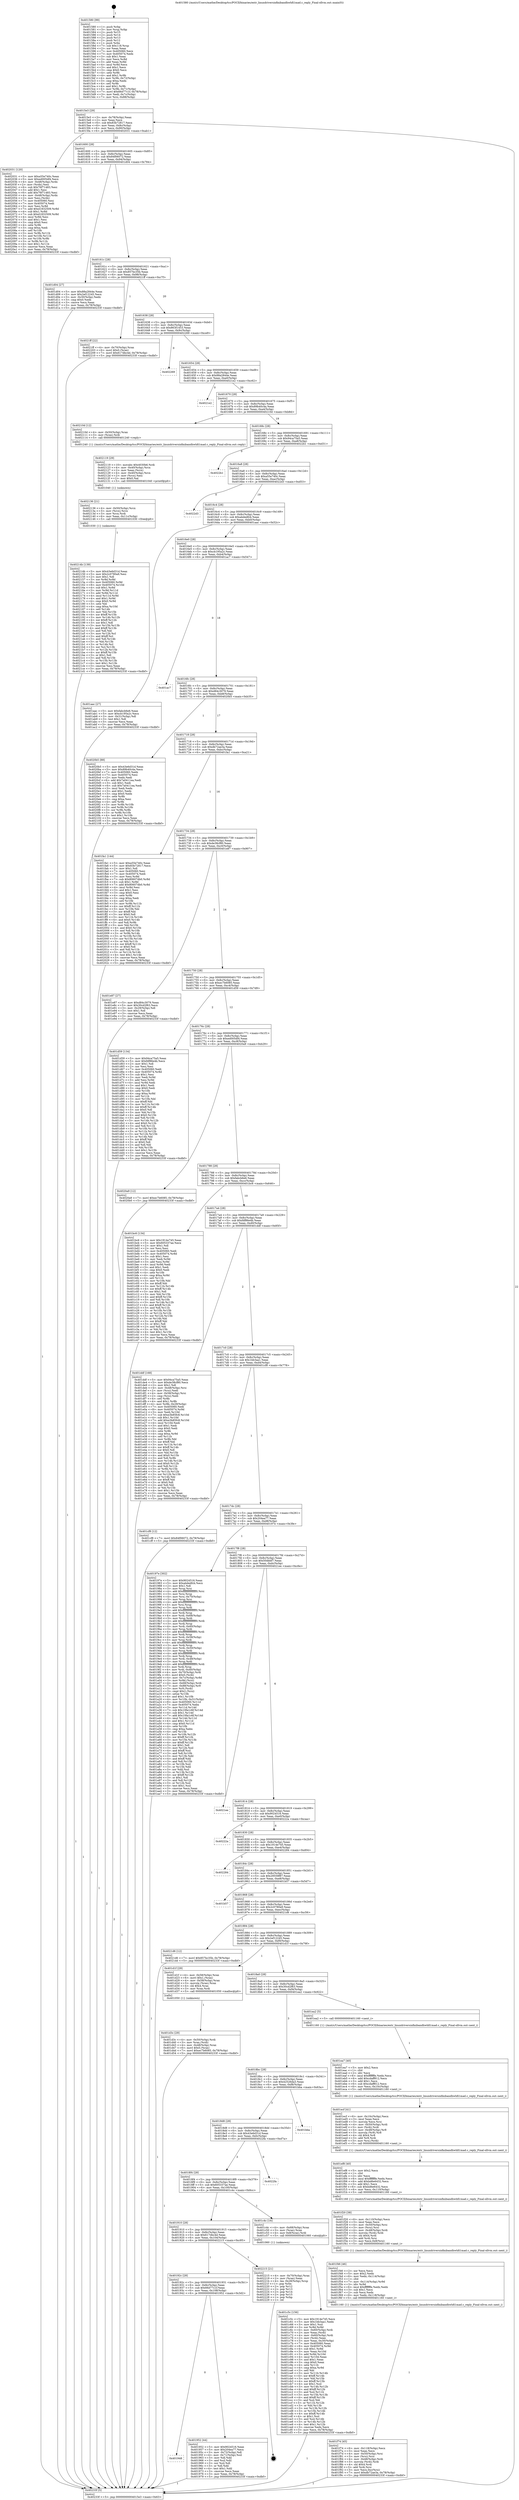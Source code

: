 digraph "0x401580" {
  label = "0x401580 (/mnt/c/Users/mathe/Desktop/tcc/POCII/binaries/extr_linuxdriversinfinibandhwhfi1mad.c_reply_Final-ollvm.out::main(0))"
  labelloc = "t"
  node[shape=record]

  Entry [label="",width=0.3,height=0.3,shape=circle,fillcolor=black,style=filled]
  "0x4015e3" [label="{
     0x4015e3 [29]\l
     | [instrs]\l
     &nbsp;&nbsp;0x4015e3 \<+3\>: mov -0x78(%rbp),%eax\l
     &nbsp;&nbsp;0x4015e6 \<+2\>: mov %eax,%ecx\l
     &nbsp;&nbsp;0x4015e8 \<+6\>: sub $0x83b72817,%ecx\l
     &nbsp;&nbsp;0x4015ee \<+6\>: mov %eax,-0x8c(%rbp)\l
     &nbsp;&nbsp;0x4015f4 \<+6\>: mov %ecx,-0x90(%rbp)\l
     &nbsp;&nbsp;0x4015fa \<+6\>: je 0000000000402031 \<main+0xab1\>\l
  }"]
  "0x402031" [label="{
     0x402031 [120]\l
     | [instrs]\l
     &nbsp;&nbsp;0x402031 \<+5\>: mov $0xa55e740c,%eax\l
     &nbsp;&nbsp;0x402036 \<+5\>: mov $0xed005df4,%ecx\l
     &nbsp;&nbsp;0x40203b \<+4\>: mov -0x48(%rbp),%rdx\l
     &nbsp;&nbsp;0x40203f \<+2\>: mov (%rdx),%esi\l
     &nbsp;&nbsp;0x402041 \<+6\>: sub $0x76f71483,%esi\l
     &nbsp;&nbsp;0x402047 \<+3\>: add $0x1,%esi\l
     &nbsp;&nbsp;0x40204a \<+6\>: add $0x76f71483,%esi\l
     &nbsp;&nbsp;0x402050 \<+4\>: mov -0x48(%rbp),%rdx\l
     &nbsp;&nbsp;0x402054 \<+2\>: mov %esi,(%rdx)\l
     &nbsp;&nbsp;0x402056 \<+7\>: mov 0x405060,%esi\l
     &nbsp;&nbsp;0x40205d \<+7\>: mov 0x405074,%edi\l
     &nbsp;&nbsp;0x402064 \<+3\>: mov %esi,%r8d\l
     &nbsp;&nbsp;0x402067 \<+7\>: add $0xd1832509,%r8d\l
     &nbsp;&nbsp;0x40206e \<+4\>: sub $0x1,%r8d\l
     &nbsp;&nbsp;0x402072 \<+7\>: sub $0xd1832509,%r8d\l
     &nbsp;&nbsp;0x402079 \<+4\>: imul %r8d,%esi\l
     &nbsp;&nbsp;0x40207d \<+3\>: and $0x1,%esi\l
     &nbsp;&nbsp;0x402080 \<+3\>: cmp $0x0,%esi\l
     &nbsp;&nbsp;0x402083 \<+4\>: sete %r9b\l
     &nbsp;&nbsp;0x402087 \<+3\>: cmp $0xa,%edi\l
     &nbsp;&nbsp;0x40208a \<+4\>: setl %r10b\l
     &nbsp;&nbsp;0x40208e \<+3\>: mov %r9b,%r11b\l
     &nbsp;&nbsp;0x402091 \<+3\>: and %r10b,%r11b\l
     &nbsp;&nbsp;0x402094 \<+3\>: xor %r10b,%r9b\l
     &nbsp;&nbsp;0x402097 \<+3\>: or %r9b,%r11b\l
     &nbsp;&nbsp;0x40209a \<+4\>: test $0x1,%r11b\l
     &nbsp;&nbsp;0x40209e \<+3\>: cmovne %ecx,%eax\l
     &nbsp;&nbsp;0x4020a1 \<+3\>: mov %eax,-0x78(%rbp)\l
     &nbsp;&nbsp;0x4020a4 \<+5\>: jmp 000000000040233f \<main+0xdbf\>\l
  }"]
  "0x401600" [label="{
     0x401600 [28]\l
     | [instrs]\l
     &nbsp;&nbsp;0x401600 \<+5\>: jmp 0000000000401605 \<main+0x85\>\l
     &nbsp;&nbsp;0x401605 \<+6\>: mov -0x8c(%rbp),%eax\l
     &nbsp;&nbsp;0x40160b \<+5\>: sub $0x84f06072,%eax\l
     &nbsp;&nbsp;0x401610 \<+6\>: mov %eax,-0x94(%rbp)\l
     &nbsp;&nbsp;0x401616 \<+6\>: je 0000000000401d04 \<main+0x784\>\l
  }"]
  Exit [label="",width=0.3,height=0.3,shape=circle,fillcolor=black,style=filled,peripheries=2]
  "0x401d04" [label="{
     0x401d04 [27]\l
     | [instrs]\l
     &nbsp;&nbsp;0x401d04 \<+5\>: mov $0x88a2844e,%eax\l
     &nbsp;&nbsp;0x401d09 \<+5\>: mov $0x2ef12245,%ecx\l
     &nbsp;&nbsp;0x401d0e \<+3\>: mov -0x30(%rbp),%edx\l
     &nbsp;&nbsp;0x401d11 \<+3\>: cmp $0x0,%edx\l
     &nbsp;&nbsp;0x401d14 \<+3\>: cmove %ecx,%eax\l
     &nbsp;&nbsp;0x401d17 \<+3\>: mov %eax,-0x78(%rbp)\l
     &nbsp;&nbsp;0x401d1a \<+5\>: jmp 000000000040233f \<main+0xdbf\>\l
  }"]
  "0x40161c" [label="{
     0x40161c [28]\l
     | [instrs]\l
     &nbsp;&nbsp;0x40161c \<+5\>: jmp 0000000000401621 \<main+0xa1\>\l
     &nbsp;&nbsp;0x401621 \<+6\>: mov -0x8c(%rbp),%eax\l
     &nbsp;&nbsp;0x401627 \<+5\>: sub $0x857bc35b,%eax\l
     &nbsp;&nbsp;0x40162c \<+6\>: mov %eax,-0x98(%rbp)\l
     &nbsp;&nbsp;0x401632 \<+6\>: je 00000000004021ff \<main+0xc7f\>\l
  }"]
  "0x40214b" [label="{
     0x40214b [139]\l
     | [instrs]\l
     &nbsp;&nbsp;0x40214b \<+5\>: mov $0x43e6d31d,%eax\l
     &nbsp;&nbsp;0x402150 \<+5\>: mov $0x2c0780a9,%esi\l
     &nbsp;&nbsp;0x402155 \<+2\>: mov $0x1,%dl\l
     &nbsp;&nbsp;0x402157 \<+3\>: xor %r8d,%r8d\l
     &nbsp;&nbsp;0x40215a \<+8\>: mov 0x405060,%r9d\l
     &nbsp;&nbsp;0x402162 \<+8\>: mov 0x405074,%r10d\l
     &nbsp;&nbsp;0x40216a \<+4\>: sub $0x1,%r8d\l
     &nbsp;&nbsp;0x40216e \<+3\>: mov %r9d,%r11d\l
     &nbsp;&nbsp;0x402171 \<+3\>: add %r8d,%r11d\l
     &nbsp;&nbsp;0x402174 \<+4\>: imul %r11d,%r9d\l
     &nbsp;&nbsp;0x402178 \<+4\>: and $0x1,%r9d\l
     &nbsp;&nbsp;0x40217c \<+4\>: cmp $0x0,%r9d\l
     &nbsp;&nbsp;0x402180 \<+3\>: sete %bl\l
     &nbsp;&nbsp;0x402183 \<+4\>: cmp $0xa,%r10d\l
     &nbsp;&nbsp;0x402187 \<+4\>: setl %r14b\l
     &nbsp;&nbsp;0x40218b \<+3\>: mov %bl,%r15b\l
     &nbsp;&nbsp;0x40218e \<+4\>: xor $0xff,%r15b\l
     &nbsp;&nbsp;0x402192 \<+3\>: mov %r14b,%r12b\l
     &nbsp;&nbsp;0x402195 \<+4\>: xor $0xff,%r12b\l
     &nbsp;&nbsp;0x402199 \<+3\>: xor $0x1,%dl\l
     &nbsp;&nbsp;0x40219c \<+3\>: mov %r15b,%r13b\l
     &nbsp;&nbsp;0x40219f \<+4\>: and $0xff,%r13b\l
     &nbsp;&nbsp;0x4021a3 \<+2\>: and %dl,%bl\l
     &nbsp;&nbsp;0x4021a5 \<+3\>: mov %r12b,%cl\l
     &nbsp;&nbsp;0x4021a8 \<+3\>: and $0xff,%cl\l
     &nbsp;&nbsp;0x4021ab \<+3\>: and %dl,%r14b\l
     &nbsp;&nbsp;0x4021ae \<+3\>: or %bl,%r13b\l
     &nbsp;&nbsp;0x4021b1 \<+3\>: or %r14b,%cl\l
     &nbsp;&nbsp;0x4021b4 \<+3\>: xor %cl,%r13b\l
     &nbsp;&nbsp;0x4021b7 \<+3\>: or %r12b,%r15b\l
     &nbsp;&nbsp;0x4021ba \<+4\>: xor $0xff,%r15b\l
     &nbsp;&nbsp;0x4021be \<+3\>: or $0x1,%dl\l
     &nbsp;&nbsp;0x4021c1 \<+3\>: and %dl,%r15b\l
     &nbsp;&nbsp;0x4021c4 \<+3\>: or %r15b,%r13b\l
     &nbsp;&nbsp;0x4021c7 \<+4\>: test $0x1,%r13b\l
     &nbsp;&nbsp;0x4021cb \<+3\>: cmovne %esi,%eax\l
     &nbsp;&nbsp;0x4021ce \<+3\>: mov %eax,-0x78(%rbp)\l
     &nbsp;&nbsp;0x4021d1 \<+5\>: jmp 000000000040233f \<main+0xdbf\>\l
  }"]
  "0x4021ff" [label="{
     0x4021ff [22]\l
     | [instrs]\l
     &nbsp;&nbsp;0x4021ff \<+4\>: mov -0x70(%rbp),%rax\l
     &nbsp;&nbsp;0x402203 \<+6\>: movl $0x0,(%rax)\l
     &nbsp;&nbsp;0x402209 \<+7\>: movl $0x617dbc4d,-0x78(%rbp)\l
     &nbsp;&nbsp;0x402210 \<+5\>: jmp 000000000040233f \<main+0xdbf\>\l
  }"]
  "0x401638" [label="{
     0x401638 [28]\l
     | [instrs]\l
     &nbsp;&nbsp;0x401638 \<+5\>: jmp 000000000040163d \<main+0xbd\>\l
     &nbsp;&nbsp;0x40163d \<+6\>: mov -0x8c(%rbp),%eax\l
     &nbsp;&nbsp;0x401643 \<+5\>: sub $0x863f1453,%eax\l
     &nbsp;&nbsp;0x401648 \<+6\>: mov %eax,-0x9c(%rbp)\l
     &nbsp;&nbsp;0x40164e \<+6\>: je 0000000000402269 \<main+0xce9\>\l
  }"]
  "0x402136" [label="{
     0x402136 [21]\l
     | [instrs]\l
     &nbsp;&nbsp;0x402136 \<+4\>: mov -0x50(%rbp),%rcx\l
     &nbsp;&nbsp;0x40213a \<+3\>: mov (%rcx),%rcx\l
     &nbsp;&nbsp;0x40213d \<+3\>: mov %rcx,%rdi\l
     &nbsp;&nbsp;0x402140 \<+6\>: mov %eax,-0x11c(%rbp)\l
     &nbsp;&nbsp;0x402146 \<+5\>: call 0000000000401030 \<free@plt\>\l
     | [calls]\l
     &nbsp;&nbsp;0x401030 \{1\} (unknown)\l
  }"]
  "0x402269" [label="{
     0x402269\l
  }", style=dashed]
  "0x401654" [label="{
     0x401654 [28]\l
     | [instrs]\l
     &nbsp;&nbsp;0x401654 \<+5\>: jmp 0000000000401659 \<main+0xd9\>\l
     &nbsp;&nbsp;0x401659 \<+6\>: mov -0x8c(%rbp),%eax\l
     &nbsp;&nbsp;0x40165f \<+5\>: sub $0x88a2844e,%eax\l
     &nbsp;&nbsp;0x401664 \<+6\>: mov %eax,-0xa0(%rbp)\l
     &nbsp;&nbsp;0x40166a \<+6\>: je 00000000004021e2 \<main+0xc62\>\l
  }"]
  "0x402119" [label="{
     0x402119 [29]\l
     | [instrs]\l
     &nbsp;&nbsp;0x402119 \<+10\>: movabs $0x4030b6,%rdi\l
     &nbsp;&nbsp;0x402123 \<+4\>: mov -0x40(%rbp),%rcx\l
     &nbsp;&nbsp;0x402127 \<+2\>: mov %eax,(%rcx)\l
     &nbsp;&nbsp;0x402129 \<+4\>: mov -0x40(%rbp),%rcx\l
     &nbsp;&nbsp;0x40212d \<+2\>: mov (%rcx),%esi\l
     &nbsp;&nbsp;0x40212f \<+2\>: mov $0x0,%al\l
     &nbsp;&nbsp;0x402131 \<+5\>: call 0000000000401040 \<printf@plt\>\l
     | [calls]\l
     &nbsp;&nbsp;0x401040 \{1\} (unknown)\l
  }"]
  "0x4021e2" [label="{
     0x4021e2\l
  }", style=dashed]
  "0x401670" [label="{
     0x401670 [28]\l
     | [instrs]\l
     &nbsp;&nbsp;0x401670 \<+5\>: jmp 0000000000401675 \<main+0xf5\>\l
     &nbsp;&nbsp;0x401675 \<+6\>: mov -0x8c(%rbp),%eax\l
     &nbsp;&nbsp;0x40167b \<+5\>: sub $0x89b40c4a,%eax\l
     &nbsp;&nbsp;0x401680 \<+6\>: mov %eax,-0xa4(%rbp)\l
     &nbsp;&nbsp;0x401686 \<+6\>: je 000000000040210d \<main+0xb8d\>\l
  }"]
  "0x401f74" [label="{
     0x401f74 [45]\l
     | [instrs]\l
     &nbsp;&nbsp;0x401f74 \<+6\>: mov -0x118(%rbp),%ecx\l
     &nbsp;&nbsp;0x401f7a \<+3\>: imul %eax,%ecx\l
     &nbsp;&nbsp;0x401f7d \<+4\>: mov -0x50(%rbp),%rsi\l
     &nbsp;&nbsp;0x401f81 \<+3\>: mov (%rsi),%rsi\l
     &nbsp;&nbsp;0x401f84 \<+4\>: mov -0x48(%rbp),%rdi\l
     &nbsp;&nbsp;0x401f88 \<+3\>: movslq (%rdi),%rdi\l
     &nbsp;&nbsp;0x401f8b \<+4\>: shl $0x4,%rdi\l
     &nbsp;&nbsp;0x401f8f \<+3\>: add %rdi,%rsi\l
     &nbsp;&nbsp;0x401f92 \<+3\>: mov %ecx,0xc(%rsi)\l
     &nbsp;&nbsp;0x401f95 \<+7\>: movl $0xdb72ae3a,-0x78(%rbp)\l
     &nbsp;&nbsp;0x401f9c \<+5\>: jmp 000000000040233f \<main+0xdbf\>\l
  }"]
  "0x40210d" [label="{
     0x40210d [12]\l
     | [instrs]\l
     &nbsp;&nbsp;0x40210d \<+4\>: mov -0x50(%rbp),%rax\l
     &nbsp;&nbsp;0x402111 \<+3\>: mov (%rax),%rdi\l
     &nbsp;&nbsp;0x402114 \<+5\>: call 0000000000401240 \<reply\>\l
     | [calls]\l
     &nbsp;&nbsp;0x401240 \{1\} (/mnt/c/Users/mathe/Desktop/tcc/POCII/binaries/extr_linuxdriversinfinibandhwhfi1mad.c_reply_Final-ollvm.out::reply)\l
  }"]
  "0x40168c" [label="{
     0x40168c [28]\l
     | [instrs]\l
     &nbsp;&nbsp;0x40168c \<+5\>: jmp 0000000000401691 \<main+0x111\>\l
     &nbsp;&nbsp;0x401691 \<+6\>: mov -0x8c(%rbp),%eax\l
     &nbsp;&nbsp;0x401697 \<+5\>: sub $0x94ca75a5,%eax\l
     &nbsp;&nbsp;0x40169c \<+6\>: mov %eax,-0xa8(%rbp)\l
     &nbsp;&nbsp;0x4016a2 \<+6\>: je 00000000004022b1 \<main+0xd31\>\l
  }"]
  "0x401f46" [label="{
     0x401f46 [46]\l
     | [instrs]\l
     &nbsp;&nbsp;0x401f46 \<+2\>: xor %ecx,%ecx\l
     &nbsp;&nbsp;0x401f48 \<+5\>: mov $0x2,%edx\l
     &nbsp;&nbsp;0x401f4d \<+6\>: mov %edx,-0x114(%rbp)\l
     &nbsp;&nbsp;0x401f53 \<+1\>: cltd\l
     &nbsp;&nbsp;0x401f54 \<+7\>: mov -0x114(%rbp),%r9d\l
     &nbsp;&nbsp;0x401f5b \<+3\>: idiv %r9d\l
     &nbsp;&nbsp;0x401f5e \<+6\>: imul $0xfffffffe,%edx,%edx\l
     &nbsp;&nbsp;0x401f64 \<+3\>: sub $0x1,%ecx\l
     &nbsp;&nbsp;0x401f67 \<+2\>: sub %ecx,%edx\l
     &nbsp;&nbsp;0x401f69 \<+6\>: mov %edx,-0x118(%rbp)\l
     &nbsp;&nbsp;0x401f6f \<+5\>: call 0000000000401160 \<next_i\>\l
     | [calls]\l
     &nbsp;&nbsp;0x401160 \{1\} (/mnt/c/Users/mathe/Desktop/tcc/POCII/binaries/extr_linuxdriversinfinibandhwhfi1mad.c_reply_Final-ollvm.out::next_i)\l
  }"]
  "0x4022b1" [label="{
     0x4022b1\l
  }", style=dashed]
  "0x4016a8" [label="{
     0x4016a8 [28]\l
     | [instrs]\l
     &nbsp;&nbsp;0x4016a8 \<+5\>: jmp 00000000004016ad \<main+0x12d\>\l
     &nbsp;&nbsp;0x4016ad \<+6\>: mov -0x8c(%rbp),%eax\l
     &nbsp;&nbsp;0x4016b3 \<+5\>: sub $0xa55e740c,%eax\l
     &nbsp;&nbsp;0x4016b8 \<+6\>: mov %eax,-0xac(%rbp)\l
     &nbsp;&nbsp;0x4016be \<+6\>: je 00000000004022d3 \<main+0xd53\>\l
  }"]
  "0x401f20" [label="{
     0x401f20 [38]\l
     | [instrs]\l
     &nbsp;&nbsp;0x401f20 \<+6\>: mov -0x110(%rbp),%ecx\l
     &nbsp;&nbsp;0x401f26 \<+3\>: imul %eax,%ecx\l
     &nbsp;&nbsp;0x401f29 \<+4\>: mov -0x50(%rbp),%rsi\l
     &nbsp;&nbsp;0x401f2d \<+3\>: mov (%rsi),%rsi\l
     &nbsp;&nbsp;0x401f30 \<+4\>: mov -0x48(%rbp),%rdi\l
     &nbsp;&nbsp;0x401f34 \<+3\>: movslq (%rdi),%rdi\l
     &nbsp;&nbsp;0x401f37 \<+4\>: shl $0x4,%rdi\l
     &nbsp;&nbsp;0x401f3b \<+3\>: add %rdi,%rsi\l
     &nbsp;&nbsp;0x401f3e \<+3\>: mov %ecx,0x8(%rsi)\l
     &nbsp;&nbsp;0x401f41 \<+5\>: call 0000000000401160 \<next_i\>\l
     | [calls]\l
     &nbsp;&nbsp;0x401160 \{1\} (/mnt/c/Users/mathe/Desktop/tcc/POCII/binaries/extr_linuxdriversinfinibandhwhfi1mad.c_reply_Final-ollvm.out::next_i)\l
  }"]
  "0x4022d3" [label="{
     0x4022d3\l
  }", style=dashed]
  "0x4016c4" [label="{
     0x4016c4 [28]\l
     | [instrs]\l
     &nbsp;&nbsp;0x4016c4 \<+5\>: jmp 00000000004016c9 \<main+0x149\>\l
     &nbsp;&nbsp;0x4016c9 \<+6\>: mov -0x8c(%rbp),%eax\l
     &nbsp;&nbsp;0x4016cf \<+5\>: sub $0xabdedfcb,%eax\l
     &nbsp;&nbsp;0x4016d4 \<+6\>: mov %eax,-0xb0(%rbp)\l
     &nbsp;&nbsp;0x4016da \<+6\>: je 0000000000401aac \<main+0x52c\>\l
  }"]
  "0x401ef8" [label="{
     0x401ef8 [40]\l
     | [instrs]\l
     &nbsp;&nbsp;0x401ef8 \<+5\>: mov $0x2,%ecx\l
     &nbsp;&nbsp;0x401efd \<+1\>: cltd\l
     &nbsp;&nbsp;0x401efe \<+2\>: idiv %ecx\l
     &nbsp;&nbsp;0x401f00 \<+6\>: imul $0xfffffffe,%edx,%ecx\l
     &nbsp;&nbsp;0x401f06 \<+6\>: add $0xbd6e6432,%ecx\l
     &nbsp;&nbsp;0x401f0c \<+3\>: add $0x1,%ecx\l
     &nbsp;&nbsp;0x401f0f \<+6\>: sub $0xbd6e6432,%ecx\l
     &nbsp;&nbsp;0x401f15 \<+6\>: mov %ecx,-0x110(%rbp)\l
     &nbsp;&nbsp;0x401f1b \<+5\>: call 0000000000401160 \<next_i\>\l
     | [calls]\l
     &nbsp;&nbsp;0x401160 \{1\} (/mnt/c/Users/mathe/Desktop/tcc/POCII/binaries/extr_linuxdriversinfinibandhwhfi1mad.c_reply_Final-ollvm.out::next_i)\l
  }"]
  "0x401aac" [label="{
     0x401aac [27]\l
     | [instrs]\l
     &nbsp;&nbsp;0x401aac \<+5\>: mov $0xfabcb6e6,%eax\l
     &nbsp;&nbsp;0x401ab1 \<+5\>: mov $0xcb195a2c,%ecx\l
     &nbsp;&nbsp;0x401ab6 \<+3\>: mov -0x31(%rbp),%dl\l
     &nbsp;&nbsp;0x401ab9 \<+3\>: test $0x1,%dl\l
     &nbsp;&nbsp;0x401abc \<+3\>: cmovne %ecx,%eax\l
     &nbsp;&nbsp;0x401abf \<+3\>: mov %eax,-0x78(%rbp)\l
     &nbsp;&nbsp;0x401ac2 \<+5\>: jmp 000000000040233f \<main+0xdbf\>\l
  }"]
  "0x4016e0" [label="{
     0x4016e0 [28]\l
     | [instrs]\l
     &nbsp;&nbsp;0x4016e0 \<+5\>: jmp 00000000004016e5 \<main+0x165\>\l
     &nbsp;&nbsp;0x4016e5 \<+6\>: mov -0x8c(%rbp),%eax\l
     &nbsp;&nbsp;0x4016eb \<+5\>: sub $0xcb195a2c,%eax\l
     &nbsp;&nbsp;0x4016f0 \<+6\>: mov %eax,-0xb4(%rbp)\l
     &nbsp;&nbsp;0x4016f6 \<+6\>: je 0000000000401ac7 \<main+0x547\>\l
  }"]
  "0x401ecf" [label="{
     0x401ecf [41]\l
     | [instrs]\l
     &nbsp;&nbsp;0x401ecf \<+6\>: mov -0x10c(%rbp),%ecx\l
     &nbsp;&nbsp;0x401ed5 \<+3\>: imul %eax,%ecx\l
     &nbsp;&nbsp;0x401ed8 \<+3\>: movslq %ecx,%rsi\l
     &nbsp;&nbsp;0x401edb \<+4\>: mov -0x50(%rbp),%rdi\l
     &nbsp;&nbsp;0x401edf \<+3\>: mov (%rdi),%rdi\l
     &nbsp;&nbsp;0x401ee2 \<+4\>: mov -0x48(%rbp),%r8\l
     &nbsp;&nbsp;0x401ee6 \<+3\>: movslq (%r8),%r8\l
     &nbsp;&nbsp;0x401ee9 \<+4\>: shl $0x4,%r8\l
     &nbsp;&nbsp;0x401eed \<+3\>: add %r8,%rdi\l
     &nbsp;&nbsp;0x401ef0 \<+3\>: mov %rsi,(%rdi)\l
     &nbsp;&nbsp;0x401ef3 \<+5\>: call 0000000000401160 \<next_i\>\l
     | [calls]\l
     &nbsp;&nbsp;0x401160 \{1\} (/mnt/c/Users/mathe/Desktop/tcc/POCII/binaries/extr_linuxdriversinfinibandhwhfi1mad.c_reply_Final-ollvm.out::next_i)\l
  }"]
  "0x401ac7" [label="{
     0x401ac7\l
  }", style=dashed]
  "0x4016fc" [label="{
     0x4016fc [28]\l
     | [instrs]\l
     &nbsp;&nbsp;0x4016fc \<+5\>: jmp 0000000000401701 \<main+0x181\>\l
     &nbsp;&nbsp;0x401701 \<+6\>: mov -0x8c(%rbp),%eax\l
     &nbsp;&nbsp;0x401707 \<+5\>: sub $0xd84c3079,%eax\l
     &nbsp;&nbsp;0x40170c \<+6\>: mov %eax,-0xb8(%rbp)\l
     &nbsp;&nbsp;0x401712 \<+6\>: je 00000000004020b5 \<main+0xb35\>\l
  }"]
  "0x401ea7" [label="{
     0x401ea7 [40]\l
     | [instrs]\l
     &nbsp;&nbsp;0x401ea7 \<+5\>: mov $0x2,%ecx\l
     &nbsp;&nbsp;0x401eac \<+1\>: cltd\l
     &nbsp;&nbsp;0x401ead \<+2\>: idiv %ecx\l
     &nbsp;&nbsp;0x401eaf \<+6\>: imul $0xfffffffe,%edx,%ecx\l
     &nbsp;&nbsp;0x401eb5 \<+6\>: add $0xcdaff812,%ecx\l
     &nbsp;&nbsp;0x401ebb \<+3\>: add $0x1,%ecx\l
     &nbsp;&nbsp;0x401ebe \<+6\>: sub $0xcdaff812,%ecx\l
     &nbsp;&nbsp;0x401ec4 \<+6\>: mov %ecx,-0x10c(%rbp)\l
     &nbsp;&nbsp;0x401eca \<+5\>: call 0000000000401160 \<next_i\>\l
     | [calls]\l
     &nbsp;&nbsp;0x401160 \{1\} (/mnt/c/Users/mathe/Desktop/tcc/POCII/binaries/extr_linuxdriversinfinibandhwhfi1mad.c_reply_Final-ollvm.out::next_i)\l
  }"]
  "0x4020b5" [label="{
     0x4020b5 [88]\l
     | [instrs]\l
     &nbsp;&nbsp;0x4020b5 \<+5\>: mov $0x43e6d31d,%eax\l
     &nbsp;&nbsp;0x4020ba \<+5\>: mov $0x89b40c4a,%ecx\l
     &nbsp;&nbsp;0x4020bf \<+7\>: mov 0x405060,%edx\l
     &nbsp;&nbsp;0x4020c6 \<+7\>: mov 0x405074,%esi\l
     &nbsp;&nbsp;0x4020cd \<+2\>: mov %edx,%edi\l
     &nbsp;&nbsp;0x4020cf \<+6\>: add $0x7a0411ea,%edi\l
     &nbsp;&nbsp;0x4020d5 \<+3\>: sub $0x1,%edi\l
     &nbsp;&nbsp;0x4020d8 \<+6\>: sub $0x7a0411ea,%edi\l
     &nbsp;&nbsp;0x4020de \<+3\>: imul %edi,%edx\l
     &nbsp;&nbsp;0x4020e1 \<+3\>: and $0x1,%edx\l
     &nbsp;&nbsp;0x4020e4 \<+3\>: cmp $0x0,%edx\l
     &nbsp;&nbsp;0x4020e7 \<+4\>: sete %r8b\l
     &nbsp;&nbsp;0x4020eb \<+3\>: cmp $0xa,%esi\l
     &nbsp;&nbsp;0x4020ee \<+4\>: setl %r9b\l
     &nbsp;&nbsp;0x4020f2 \<+3\>: mov %r8b,%r10b\l
     &nbsp;&nbsp;0x4020f5 \<+3\>: and %r9b,%r10b\l
     &nbsp;&nbsp;0x4020f8 \<+3\>: xor %r9b,%r8b\l
     &nbsp;&nbsp;0x4020fb \<+3\>: or %r8b,%r10b\l
     &nbsp;&nbsp;0x4020fe \<+4\>: test $0x1,%r10b\l
     &nbsp;&nbsp;0x402102 \<+3\>: cmovne %ecx,%eax\l
     &nbsp;&nbsp;0x402105 \<+3\>: mov %eax,-0x78(%rbp)\l
     &nbsp;&nbsp;0x402108 \<+5\>: jmp 000000000040233f \<main+0xdbf\>\l
  }"]
  "0x401718" [label="{
     0x401718 [28]\l
     | [instrs]\l
     &nbsp;&nbsp;0x401718 \<+5\>: jmp 000000000040171d \<main+0x19d\>\l
     &nbsp;&nbsp;0x40171d \<+6\>: mov -0x8c(%rbp),%eax\l
     &nbsp;&nbsp;0x401723 \<+5\>: sub $0xdb72ae3a,%eax\l
     &nbsp;&nbsp;0x401728 \<+6\>: mov %eax,-0xbc(%rbp)\l
     &nbsp;&nbsp;0x40172e \<+6\>: je 0000000000401fa1 \<main+0xa21\>\l
  }"]
  "0x401d3c" [label="{
     0x401d3c [29]\l
     | [instrs]\l
     &nbsp;&nbsp;0x401d3c \<+4\>: mov -0x50(%rbp),%rdi\l
     &nbsp;&nbsp;0x401d40 \<+3\>: mov %rax,(%rdi)\l
     &nbsp;&nbsp;0x401d43 \<+4\>: mov -0x48(%rbp),%rax\l
     &nbsp;&nbsp;0x401d47 \<+6\>: movl $0x0,(%rax)\l
     &nbsp;&nbsp;0x401d4d \<+7\>: movl $0xec7b6085,-0x78(%rbp)\l
     &nbsp;&nbsp;0x401d54 \<+5\>: jmp 000000000040233f \<main+0xdbf\>\l
  }"]
  "0x401fa1" [label="{
     0x401fa1 [144]\l
     | [instrs]\l
     &nbsp;&nbsp;0x401fa1 \<+5\>: mov $0xa55e740c,%eax\l
     &nbsp;&nbsp;0x401fa6 \<+5\>: mov $0x83b72817,%ecx\l
     &nbsp;&nbsp;0x401fab \<+2\>: mov $0x1,%dl\l
     &nbsp;&nbsp;0x401fad \<+7\>: mov 0x405060,%esi\l
     &nbsp;&nbsp;0x401fb4 \<+7\>: mov 0x405074,%edi\l
     &nbsp;&nbsp;0x401fbb \<+3\>: mov %esi,%r8d\l
     &nbsp;&nbsp;0x401fbe \<+7\>: sub $0x80607db0,%r8d\l
     &nbsp;&nbsp;0x401fc5 \<+4\>: sub $0x1,%r8d\l
     &nbsp;&nbsp;0x401fc9 \<+7\>: add $0x80607db0,%r8d\l
     &nbsp;&nbsp;0x401fd0 \<+4\>: imul %r8d,%esi\l
     &nbsp;&nbsp;0x401fd4 \<+3\>: and $0x1,%esi\l
     &nbsp;&nbsp;0x401fd7 \<+3\>: cmp $0x0,%esi\l
     &nbsp;&nbsp;0x401fda \<+4\>: sete %r9b\l
     &nbsp;&nbsp;0x401fde \<+3\>: cmp $0xa,%edi\l
     &nbsp;&nbsp;0x401fe1 \<+4\>: setl %r10b\l
     &nbsp;&nbsp;0x401fe5 \<+3\>: mov %r9b,%r11b\l
     &nbsp;&nbsp;0x401fe8 \<+4\>: xor $0xff,%r11b\l
     &nbsp;&nbsp;0x401fec \<+3\>: mov %r10b,%bl\l
     &nbsp;&nbsp;0x401fef \<+3\>: xor $0xff,%bl\l
     &nbsp;&nbsp;0x401ff2 \<+3\>: xor $0x0,%dl\l
     &nbsp;&nbsp;0x401ff5 \<+3\>: mov %r11b,%r14b\l
     &nbsp;&nbsp;0x401ff8 \<+4\>: and $0x0,%r14b\l
     &nbsp;&nbsp;0x401ffc \<+3\>: and %dl,%r9b\l
     &nbsp;&nbsp;0x401fff \<+3\>: mov %bl,%r15b\l
     &nbsp;&nbsp;0x402002 \<+4\>: and $0x0,%r15b\l
     &nbsp;&nbsp;0x402006 \<+3\>: and %dl,%r10b\l
     &nbsp;&nbsp;0x402009 \<+3\>: or %r9b,%r14b\l
     &nbsp;&nbsp;0x40200c \<+3\>: or %r10b,%r15b\l
     &nbsp;&nbsp;0x40200f \<+3\>: xor %r15b,%r14b\l
     &nbsp;&nbsp;0x402012 \<+3\>: or %bl,%r11b\l
     &nbsp;&nbsp;0x402015 \<+4\>: xor $0xff,%r11b\l
     &nbsp;&nbsp;0x402019 \<+3\>: or $0x0,%dl\l
     &nbsp;&nbsp;0x40201c \<+3\>: and %dl,%r11b\l
     &nbsp;&nbsp;0x40201f \<+3\>: or %r11b,%r14b\l
     &nbsp;&nbsp;0x402022 \<+4\>: test $0x1,%r14b\l
     &nbsp;&nbsp;0x402026 \<+3\>: cmovne %ecx,%eax\l
     &nbsp;&nbsp;0x402029 \<+3\>: mov %eax,-0x78(%rbp)\l
     &nbsp;&nbsp;0x40202c \<+5\>: jmp 000000000040233f \<main+0xdbf\>\l
  }"]
  "0x401734" [label="{
     0x401734 [28]\l
     | [instrs]\l
     &nbsp;&nbsp;0x401734 \<+5\>: jmp 0000000000401739 \<main+0x1b9\>\l
     &nbsp;&nbsp;0x401739 \<+6\>: mov -0x8c(%rbp),%eax\l
     &nbsp;&nbsp;0x40173f \<+5\>: sub $0xde38cf80,%eax\l
     &nbsp;&nbsp;0x401744 \<+6\>: mov %eax,-0xc0(%rbp)\l
     &nbsp;&nbsp;0x40174a \<+6\>: je 0000000000401e87 \<main+0x907\>\l
  }"]
  "0x401c5c" [label="{
     0x401c5c [156]\l
     | [instrs]\l
     &nbsp;&nbsp;0x401c5c \<+5\>: mov $0x1914e745,%ecx\l
     &nbsp;&nbsp;0x401c61 \<+5\>: mov $0x1bb3aa1,%edx\l
     &nbsp;&nbsp;0x401c66 \<+3\>: mov $0x1,%sil\l
     &nbsp;&nbsp;0x401c69 \<+3\>: xor %r8d,%r8d\l
     &nbsp;&nbsp;0x401c6c \<+4\>: mov -0x60(%rbp),%rdi\l
     &nbsp;&nbsp;0x401c70 \<+2\>: mov %eax,(%rdi)\l
     &nbsp;&nbsp;0x401c72 \<+4\>: mov -0x60(%rbp),%rdi\l
     &nbsp;&nbsp;0x401c76 \<+2\>: mov (%rdi),%eax\l
     &nbsp;&nbsp;0x401c78 \<+3\>: mov %eax,-0x30(%rbp)\l
     &nbsp;&nbsp;0x401c7b \<+7\>: mov 0x405060,%eax\l
     &nbsp;&nbsp;0x401c82 \<+8\>: mov 0x405074,%r9d\l
     &nbsp;&nbsp;0x401c8a \<+4\>: sub $0x1,%r8d\l
     &nbsp;&nbsp;0x401c8e \<+3\>: mov %eax,%r10d\l
     &nbsp;&nbsp;0x401c91 \<+3\>: add %r8d,%r10d\l
     &nbsp;&nbsp;0x401c94 \<+4\>: imul %r10d,%eax\l
     &nbsp;&nbsp;0x401c98 \<+3\>: and $0x1,%eax\l
     &nbsp;&nbsp;0x401c9b \<+3\>: cmp $0x0,%eax\l
     &nbsp;&nbsp;0x401c9e \<+4\>: sete %r11b\l
     &nbsp;&nbsp;0x401ca2 \<+4\>: cmp $0xa,%r9d\l
     &nbsp;&nbsp;0x401ca6 \<+3\>: setl %bl\l
     &nbsp;&nbsp;0x401ca9 \<+3\>: mov %r11b,%r14b\l
     &nbsp;&nbsp;0x401cac \<+4\>: xor $0xff,%r14b\l
     &nbsp;&nbsp;0x401cb0 \<+3\>: mov %bl,%r15b\l
     &nbsp;&nbsp;0x401cb3 \<+4\>: xor $0xff,%r15b\l
     &nbsp;&nbsp;0x401cb7 \<+4\>: xor $0x1,%sil\l
     &nbsp;&nbsp;0x401cbb \<+3\>: mov %r14b,%r12b\l
     &nbsp;&nbsp;0x401cbe \<+4\>: and $0xff,%r12b\l
     &nbsp;&nbsp;0x401cc2 \<+3\>: and %sil,%r11b\l
     &nbsp;&nbsp;0x401cc5 \<+3\>: mov %r15b,%r13b\l
     &nbsp;&nbsp;0x401cc8 \<+4\>: and $0xff,%r13b\l
     &nbsp;&nbsp;0x401ccc \<+3\>: and %sil,%bl\l
     &nbsp;&nbsp;0x401ccf \<+3\>: or %r11b,%r12b\l
     &nbsp;&nbsp;0x401cd2 \<+3\>: or %bl,%r13b\l
     &nbsp;&nbsp;0x401cd5 \<+3\>: xor %r13b,%r12b\l
     &nbsp;&nbsp;0x401cd8 \<+3\>: or %r15b,%r14b\l
     &nbsp;&nbsp;0x401cdb \<+4\>: xor $0xff,%r14b\l
     &nbsp;&nbsp;0x401cdf \<+4\>: or $0x1,%sil\l
     &nbsp;&nbsp;0x401ce3 \<+3\>: and %sil,%r14b\l
     &nbsp;&nbsp;0x401ce6 \<+3\>: or %r14b,%r12b\l
     &nbsp;&nbsp;0x401ce9 \<+4\>: test $0x1,%r12b\l
     &nbsp;&nbsp;0x401ced \<+3\>: cmovne %edx,%ecx\l
     &nbsp;&nbsp;0x401cf0 \<+3\>: mov %ecx,-0x78(%rbp)\l
     &nbsp;&nbsp;0x401cf3 \<+5\>: jmp 000000000040233f \<main+0xdbf\>\l
  }"]
  "0x401e87" [label="{
     0x401e87 [27]\l
     | [instrs]\l
     &nbsp;&nbsp;0x401e87 \<+5\>: mov $0xd84c3079,%eax\l
     &nbsp;&nbsp;0x401e8c \<+5\>: mov $0x30cd2f63,%ecx\l
     &nbsp;&nbsp;0x401e91 \<+3\>: mov -0x29(%rbp),%dl\l
     &nbsp;&nbsp;0x401e94 \<+3\>: test $0x1,%dl\l
     &nbsp;&nbsp;0x401e97 \<+3\>: cmovne %ecx,%eax\l
     &nbsp;&nbsp;0x401e9a \<+3\>: mov %eax,-0x78(%rbp)\l
     &nbsp;&nbsp;0x401e9d \<+5\>: jmp 000000000040233f \<main+0xdbf\>\l
  }"]
  "0x401750" [label="{
     0x401750 [28]\l
     | [instrs]\l
     &nbsp;&nbsp;0x401750 \<+5\>: jmp 0000000000401755 \<main+0x1d5\>\l
     &nbsp;&nbsp;0x401755 \<+6\>: mov -0x8c(%rbp),%eax\l
     &nbsp;&nbsp;0x40175b \<+5\>: sub $0xec7b6085,%eax\l
     &nbsp;&nbsp;0x401760 \<+6\>: mov %eax,-0xc4(%rbp)\l
     &nbsp;&nbsp;0x401766 \<+6\>: je 0000000000401d59 \<main+0x7d9\>\l
  }"]
  "0x401580" [label="{
     0x401580 [99]\l
     | [instrs]\l
     &nbsp;&nbsp;0x401580 \<+1\>: push %rbp\l
     &nbsp;&nbsp;0x401581 \<+3\>: mov %rsp,%rbp\l
     &nbsp;&nbsp;0x401584 \<+2\>: push %r15\l
     &nbsp;&nbsp;0x401586 \<+2\>: push %r14\l
     &nbsp;&nbsp;0x401588 \<+2\>: push %r13\l
     &nbsp;&nbsp;0x40158a \<+2\>: push %r12\l
     &nbsp;&nbsp;0x40158c \<+1\>: push %rbx\l
     &nbsp;&nbsp;0x40158d \<+7\>: sub $0x118,%rsp\l
     &nbsp;&nbsp;0x401594 \<+2\>: xor %eax,%eax\l
     &nbsp;&nbsp;0x401596 \<+7\>: mov 0x405060,%ecx\l
     &nbsp;&nbsp;0x40159d \<+7\>: mov 0x405074,%edx\l
     &nbsp;&nbsp;0x4015a4 \<+3\>: sub $0x1,%eax\l
     &nbsp;&nbsp;0x4015a7 \<+3\>: mov %ecx,%r8d\l
     &nbsp;&nbsp;0x4015aa \<+3\>: add %eax,%r8d\l
     &nbsp;&nbsp;0x4015ad \<+4\>: imul %r8d,%ecx\l
     &nbsp;&nbsp;0x4015b1 \<+3\>: and $0x1,%ecx\l
     &nbsp;&nbsp;0x4015b4 \<+3\>: cmp $0x0,%ecx\l
     &nbsp;&nbsp;0x4015b7 \<+4\>: sete %r9b\l
     &nbsp;&nbsp;0x4015bb \<+4\>: and $0x1,%r9b\l
     &nbsp;&nbsp;0x4015bf \<+4\>: mov %r9b,-0x72(%rbp)\l
     &nbsp;&nbsp;0x4015c3 \<+3\>: cmp $0xa,%edx\l
     &nbsp;&nbsp;0x4015c6 \<+4\>: setl %r9b\l
     &nbsp;&nbsp;0x4015ca \<+4\>: and $0x1,%r9b\l
     &nbsp;&nbsp;0x4015ce \<+4\>: mov %r9b,-0x71(%rbp)\l
     &nbsp;&nbsp;0x4015d2 \<+7\>: movl $0x66d77c1f,-0x78(%rbp)\l
     &nbsp;&nbsp;0x4015d9 \<+3\>: mov %edi,-0x7c(%rbp)\l
     &nbsp;&nbsp;0x4015dc \<+7\>: mov %rsi,-0x88(%rbp)\l
  }"]
  "0x401d59" [label="{
     0x401d59 [134]\l
     | [instrs]\l
     &nbsp;&nbsp;0x401d59 \<+5\>: mov $0x94ca75a5,%eax\l
     &nbsp;&nbsp;0x401d5e \<+5\>: mov $0xfdf86e4b,%ecx\l
     &nbsp;&nbsp;0x401d63 \<+2\>: mov $0x1,%dl\l
     &nbsp;&nbsp;0x401d65 \<+2\>: xor %esi,%esi\l
     &nbsp;&nbsp;0x401d67 \<+7\>: mov 0x405060,%edi\l
     &nbsp;&nbsp;0x401d6e \<+8\>: mov 0x405074,%r8d\l
     &nbsp;&nbsp;0x401d76 \<+3\>: sub $0x1,%esi\l
     &nbsp;&nbsp;0x401d79 \<+3\>: mov %edi,%r9d\l
     &nbsp;&nbsp;0x401d7c \<+3\>: add %esi,%r9d\l
     &nbsp;&nbsp;0x401d7f \<+4\>: imul %r9d,%edi\l
     &nbsp;&nbsp;0x401d83 \<+3\>: and $0x1,%edi\l
     &nbsp;&nbsp;0x401d86 \<+3\>: cmp $0x0,%edi\l
     &nbsp;&nbsp;0x401d89 \<+4\>: sete %r10b\l
     &nbsp;&nbsp;0x401d8d \<+4\>: cmp $0xa,%r8d\l
     &nbsp;&nbsp;0x401d91 \<+4\>: setl %r11b\l
     &nbsp;&nbsp;0x401d95 \<+3\>: mov %r10b,%bl\l
     &nbsp;&nbsp;0x401d98 \<+3\>: xor $0xff,%bl\l
     &nbsp;&nbsp;0x401d9b \<+3\>: mov %r11b,%r14b\l
     &nbsp;&nbsp;0x401d9e \<+4\>: xor $0xff,%r14b\l
     &nbsp;&nbsp;0x401da2 \<+3\>: xor $0x0,%dl\l
     &nbsp;&nbsp;0x401da5 \<+3\>: mov %bl,%r15b\l
     &nbsp;&nbsp;0x401da8 \<+4\>: and $0x0,%r15b\l
     &nbsp;&nbsp;0x401dac \<+3\>: and %dl,%r10b\l
     &nbsp;&nbsp;0x401daf \<+3\>: mov %r14b,%r12b\l
     &nbsp;&nbsp;0x401db2 \<+4\>: and $0x0,%r12b\l
     &nbsp;&nbsp;0x401db6 \<+3\>: and %dl,%r11b\l
     &nbsp;&nbsp;0x401db9 \<+3\>: or %r10b,%r15b\l
     &nbsp;&nbsp;0x401dbc \<+3\>: or %r11b,%r12b\l
     &nbsp;&nbsp;0x401dbf \<+3\>: xor %r12b,%r15b\l
     &nbsp;&nbsp;0x401dc2 \<+3\>: or %r14b,%bl\l
     &nbsp;&nbsp;0x401dc5 \<+3\>: xor $0xff,%bl\l
     &nbsp;&nbsp;0x401dc8 \<+3\>: or $0x0,%dl\l
     &nbsp;&nbsp;0x401dcb \<+2\>: and %dl,%bl\l
     &nbsp;&nbsp;0x401dcd \<+3\>: or %bl,%r15b\l
     &nbsp;&nbsp;0x401dd0 \<+4\>: test $0x1,%r15b\l
     &nbsp;&nbsp;0x401dd4 \<+3\>: cmovne %ecx,%eax\l
     &nbsp;&nbsp;0x401dd7 \<+3\>: mov %eax,-0x78(%rbp)\l
     &nbsp;&nbsp;0x401dda \<+5\>: jmp 000000000040233f \<main+0xdbf\>\l
  }"]
  "0x40176c" [label="{
     0x40176c [28]\l
     | [instrs]\l
     &nbsp;&nbsp;0x40176c \<+5\>: jmp 0000000000401771 \<main+0x1f1\>\l
     &nbsp;&nbsp;0x401771 \<+6\>: mov -0x8c(%rbp),%eax\l
     &nbsp;&nbsp;0x401777 \<+5\>: sub $0xed005df4,%eax\l
     &nbsp;&nbsp;0x40177c \<+6\>: mov %eax,-0xc8(%rbp)\l
     &nbsp;&nbsp;0x401782 \<+6\>: je 00000000004020a9 \<main+0xb29\>\l
  }"]
  "0x40233f" [label="{
     0x40233f [5]\l
     | [instrs]\l
     &nbsp;&nbsp;0x40233f \<+5\>: jmp 00000000004015e3 \<main+0x63\>\l
  }"]
  "0x4020a9" [label="{
     0x4020a9 [12]\l
     | [instrs]\l
     &nbsp;&nbsp;0x4020a9 \<+7\>: movl $0xec7b6085,-0x78(%rbp)\l
     &nbsp;&nbsp;0x4020b0 \<+5\>: jmp 000000000040233f \<main+0xdbf\>\l
  }"]
  "0x401788" [label="{
     0x401788 [28]\l
     | [instrs]\l
     &nbsp;&nbsp;0x401788 \<+5\>: jmp 000000000040178d \<main+0x20d\>\l
     &nbsp;&nbsp;0x40178d \<+6\>: mov -0x8c(%rbp),%eax\l
     &nbsp;&nbsp;0x401793 \<+5\>: sub $0xfabcb6e6,%eax\l
     &nbsp;&nbsp;0x401798 \<+6\>: mov %eax,-0xcc(%rbp)\l
     &nbsp;&nbsp;0x40179e \<+6\>: je 0000000000401bc6 \<main+0x646\>\l
  }"]
  "0x401948" [label="{
     0x401948\l
  }", style=dashed]
  "0x401bc6" [label="{
     0x401bc6 [134]\l
     | [instrs]\l
     &nbsp;&nbsp;0x401bc6 \<+5\>: mov $0x1914e745,%eax\l
     &nbsp;&nbsp;0x401bcb \<+5\>: mov $0x605337ae,%ecx\l
     &nbsp;&nbsp;0x401bd0 \<+2\>: mov $0x1,%dl\l
     &nbsp;&nbsp;0x401bd2 \<+2\>: xor %esi,%esi\l
     &nbsp;&nbsp;0x401bd4 \<+7\>: mov 0x405060,%edi\l
     &nbsp;&nbsp;0x401bdb \<+8\>: mov 0x405074,%r8d\l
     &nbsp;&nbsp;0x401be3 \<+3\>: sub $0x1,%esi\l
     &nbsp;&nbsp;0x401be6 \<+3\>: mov %edi,%r9d\l
     &nbsp;&nbsp;0x401be9 \<+3\>: add %esi,%r9d\l
     &nbsp;&nbsp;0x401bec \<+4\>: imul %r9d,%edi\l
     &nbsp;&nbsp;0x401bf0 \<+3\>: and $0x1,%edi\l
     &nbsp;&nbsp;0x401bf3 \<+3\>: cmp $0x0,%edi\l
     &nbsp;&nbsp;0x401bf6 \<+4\>: sete %r10b\l
     &nbsp;&nbsp;0x401bfa \<+4\>: cmp $0xa,%r8d\l
     &nbsp;&nbsp;0x401bfe \<+4\>: setl %r11b\l
     &nbsp;&nbsp;0x401c02 \<+3\>: mov %r10b,%bl\l
     &nbsp;&nbsp;0x401c05 \<+3\>: xor $0xff,%bl\l
     &nbsp;&nbsp;0x401c08 \<+3\>: mov %r11b,%r14b\l
     &nbsp;&nbsp;0x401c0b \<+4\>: xor $0xff,%r14b\l
     &nbsp;&nbsp;0x401c0f \<+3\>: xor $0x1,%dl\l
     &nbsp;&nbsp;0x401c12 \<+3\>: mov %bl,%r15b\l
     &nbsp;&nbsp;0x401c15 \<+4\>: and $0xff,%r15b\l
     &nbsp;&nbsp;0x401c19 \<+3\>: and %dl,%r10b\l
     &nbsp;&nbsp;0x401c1c \<+3\>: mov %r14b,%r12b\l
     &nbsp;&nbsp;0x401c1f \<+4\>: and $0xff,%r12b\l
     &nbsp;&nbsp;0x401c23 \<+3\>: and %dl,%r11b\l
     &nbsp;&nbsp;0x401c26 \<+3\>: or %r10b,%r15b\l
     &nbsp;&nbsp;0x401c29 \<+3\>: or %r11b,%r12b\l
     &nbsp;&nbsp;0x401c2c \<+3\>: xor %r12b,%r15b\l
     &nbsp;&nbsp;0x401c2f \<+3\>: or %r14b,%bl\l
     &nbsp;&nbsp;0x401c32 \<+3\>: xor $0xff,%bl\l
     &nbsp;&nbsp;0x401c35 \<+3\>: or $0x1,%dl\l
     &nbsp;&nbsp;0x401c38 \<+2\>: and %dl,%bl\l
     &nbsp;&nbsp;0x401c3a \<+3\>: or %bl,%r15b\l
     &nbsp;&nbsp;0x401c3d \<+4\>: test $0x1,%r15b\l
     &nbsp;&nbsp;0x401c41 \<+3\>: cmovne %ecx,%eax\l
     &nbsp;&nbsp;0x401c44 \<+3\>: mov %eax,-0x78(%rbp)\l
     &nbsp;&nbsp;0x401c47 \<+5\>: jmp 000000000040233f \<main+0xdbf\>\l
  }"]
  "0x4017a4" [label="{
     0x4017a4 [28]\l
     | [instrs]\l
     &nbsp;&nbsp;0x4017a4 \<+5\>: jmp 00000000004017a9 \<main+0x229\>\l
     &nbsp;&nbsp;0x4017a9 \<+6\>: mov -0x8c(%rbp),%eax\l
     &nbsp;&nbsp;0x4017af \<+5\>: sub $0xfdf86e4b,%eax\l
     &nbsp;&nbsp;0x4017b4 \<+6\>: mov %eax,-0xd0(%rbp)\l
     &nbsp;&nbsp;0x4017ba \<+6\>: je 0000000000401ddf \<main+0x85f\>\l
  }"]
  "0x401952" [label="{
     0x401952 [44]\l
     | [instrs]\l
     &nbsp;&nbsp;0x401952 \<+5\>: mov $0x9024516,%eax\l
     &nbsp;&nbsp;0x401957 \<+5\>: mov $0x204ea77,%ecx\l
     &nbsp;&nbsp;0x40195c \<+3\>: mov -0x72(%rbp),%dl\l
     &nbsp;&nbsp;0x40195f \<+4\>: mov -0x71(%rbp),%sil\l
     &nbsp;&nbsp;0x401963 \<+3\>: mov %dl,%dil\l
     &nbsp;&nbsp;0x401966 \<+3\>: and %sil,%dil\l
     &nbsp;&nbsp;0x401969 \<+3\>: xor %sil,%dl\l
     &nbsp;&nbsp;0x40196c \<+3\>: or %dl,%dil\l
     &nbsp;&nbsp;0x40196f \<+4\>: test $0x1,%dil\l
     &nbsp;&nbsp;0x401973 \<+3\>: cmovne %ecx,%eax\l
     &nbsp;&nbsp;0x401976 \<+3\>: mov %eax,-0x78(%rbp)\l
     &nbsp;&nbsp;0x401979 \<+5\>: jmp 000000000040233f \<main+0xdbf\>\l
  }"]
  "0x401ddf" [label="{
     0x401ddf [168]\l
     | [instrs]\l
     &nbsp;&nbsp;0x401ddf \<+5\>: mov $0x94ca75a5,%eax\l
     &nbsp;&nbsp;0x401de4 \<+5\>: mov $0xde38cf80,%ecx\l
     &nbsp;&nbsp;0x401de9 \<+2\>: mov $0x1,%dl\l
     &nbsp;&nbsp;0x401deb \<+4\>: mov -0x48(%rbp),%rsi\l
     &nbsp;&nbsp;0x401def \<+2\>: mov (%rsi),%edi\l
     &nbsp;&nbsp;0x401df1 \<+4\>: mov -0x58(%rbp),%rsi\l
     &nbsp;&nbsp;0x401df5 \<+2\>: cmp (%rsi),%edi\l
     &nbsp;&nbsp;0x401df7 \<+4\>: setl %r8b\l
     &nbsp;&nbsp;0x401dfb \<+4\>: and $0x1,%r8b\l
     &nbsp;&nbsp;0x401dff \<+4\>: mov %r8b,-0x29(%rbp)\l
     &nbsp;&nbsp;0x401e03 \<+7\>: mov 0x405060,%edi\l
     &nbsp;&nbsp;0x401e0a \<+8\>: mov 0x405074,%r9d\l
     &nbsp;&nbsp;0x401e12 \<+3\>: mov %edi,%r10d\l
     &nbsp;&nbsp;0x401e15 \<+7\>: sub $0xe3b85fc8,%r10d\l
     &nbsp;&nbsp;0x401e1c \<+4\>: sub $0x1,%r10d\l
     &nbsp;&nbsp;0x401e20 \<+7\>: add $0xe3b85fc8,%r10d\l
     &nbsp;&nbsp;0x401e27 \<+4\>: imul %r10d,%edi\l
     &nbsp;&nbsp;0x401e2b \<+3\>: and $0x1,%edi\l
     &nbsp;&nbsp;0x401e2e \<+3\>: cmp $0x0,%edi\l
     &nbsp;&nbsp;0x401e31 \<+4\>: sete %r8b\l
     &nbsp;&nbsp;0x401e35 \<+4\>: cmp $0xa,%r9d\l
     &nbsp;&nbsp;0x401e39 \<+4\>: setl %r11b\l
     &nbsp;&nbsp;0x401e3d \<+3\>: mov %r8b,%bl\l
     &nbsp;&nbsp;0x401e40 \<+3\>: xor $0xff,%bl\l
     &nbsp;&nbsp;0x401e43 \<+3\>: mov %r11b,%r14b\l
     &nbsp;&nbsp;0x401e46 \<+4\>: xor $0xff,%r14b\l
     &nbsp;&nbsp;0x401e4a \<+3\>: xor $0x0,%dl\l
     &nbsp;&nbsp;0x401e4d \<+3\>: mov %bl,%r15b\l
     &nbsp;&nbsp;0x401e50 \<+4\>: and $0x0,%r15b\l
     &nbsp;&nbsp;0x401e54 \<+3\>: and %dl,%r8b\l
     &nbsp;&nbsp;0x401e57 \<+3\>: mov %r14b,%r12b\l
     &nbsp;&nbsp;0x401e5a \<+4\>: and $0x0,%r12b\l
     &nbsp;&nbsp;0x401e5e \<+3\>: and %dl,%r11b\l
     &nbsp;&nbsp;0x401e61 \<+3\>: or %r8b,%r15b\l
     &nbsp;&nbsp;0x401e64 \<+3\>: or %r11b,%r12b\l
     &nbsp;&nbsp;0x401e67 \<+3\>: xor %r12b,%r15b\l
     &nbsp;&nbsp;0x401e6a \<+3\>: or %r14b,%bl\l
     &nbsp;&nbsp;0x401e6d \<+3\>: xor $0xff,%bl\l
     &nbsp;&nbsp;0x401e70 \<+3\>: or $0x0,%dl\l
     &nbsp;&nbsp;0x401e73 \<+2\>: and %dl,%bl\l
     &nbsp;&nbsp;0x401e75 \<+3\>: or %bl,%r15b\l
     &nbsp;&nbsp;0x401e78 \<+4\>: test $0x1,%r15b\l
     &nbsp;&nbsp;0x401e7c \<+3\>: cmovne %ecx,%eax\l
     &nbsp;&nbsp;0x401e7f \<+3\>: mov %eax,-0x78(%rbp)\l
     &nbsp;&nbsp;0x401e82 \<+5\>: jmp 000000000040233f \<main+0xdbf\>\l
  }"]
  "0x4017c0" [label="{
     0x4017c0 [28]\l
     | [instrs]\l
     &nbsp;&nbsp;0x4017c0 \<+5\>: jmp 00000000004017c5 \<main+0x245\>\l
     &nbsp;&nbsp;0x4017c5 \<+6\>: mov -0x8c(%rbp),%eax\l
     &nbsp;&nbsp;0x4017cb \<+5\>: sub $0x1bb3aa1,%eax\l
     &nbsp;&nbsp;0x4017d0 \<+6\>: mov %eax,-0xd4(%rbp)\l
     &nbsp;&nbsp;0x4017d6 \<+6\>: je 0000000000401cf8 \<main+0x778\>\l
  }"]
  "0x40192c" [label="{
     0x40192c [28]\l
     | [instrs]\l
     &nbsp;&nbsp;0x40192c \<+5\>: jmp 0000000000401931 \<main+0x3b1\>\l
     &nbsp;&nbsp;0x401931 \<+6\>: mov -0x8c(%rbp),%eax\l
     &nbsp;&nbsp;0x401937 \<+5\>: sub $0x66d77c1f,%eax\l
     &nbsp;&nbsp;0x40193c \<+6\>: mov %eax,-0x108(%rbp)\l
     &nbsp;&nbsp;0x401942 \<+6\>: je 0000000000401952 \<main+0x3d2\>\l
  }"]
  "0x401cf8" [label="{
     0x401cf8 [12]\l
     | [instrs]\l
     &nbsp;&nbsp;0x401cf8 \<+7\>: movl $0x84f06072,-0x78(%rbp)\l
     &nbsp;&nbsp;0x401cff \<+5\>: jmp 000000000040233f \<main+0xdbf\>\l
  }"]
  "0x4017dc" [label="{
     0x4017dc [28]\l
     | [instrs]\l
     &nbsp;&nbsp;0x4017dc \<+5\>: jmp 00000000004017e1 \<main+0x261\>\l
     &nbsp;&nbsp;0x4017e1 \<+6\>: mov -0x8c(%rbp),%eax\l
     &nbsp;&nbsp;0x4017e7 \<+5\>: sub $0x204ea77,%eax\l
     &nbsp;&nbsp;0x4017ec \<+6\>: mov %eax,-0xd8(%rbp)\l
     &nbsp;&nbsp;0x4017f2 \<+6\>: je 000000000040197e \<main+0x3fe\>\l
  }"]
  "0x402215" [label="{
     0x402215 [21]\l
     | [instrs]\l
     &nbsp;&nbsp;0x402215 \<+4\>: mov -0x70(%rbp),%rax\l
     &nbsp;&nbsp;0x402219 \<+2\>: mov (%rax),%eax\l
     &nbsp;&nbsp;0x40221b \<+4\>: lea -0x28(%rbp),%rsp\l
     &nbsp;&nbsp;0x40221f \<+1\>: pop %rbx\l
     &nbsp;&nbsp;0x402220 \<+2\>: pop %r12\l
     &nbsp;&nbsp;0x402222 \<+2\>: pop %r13\l
     &nbsp;&nbsp;0x402224 \<+2\>: pop %r14\l
     &nbsp;&nbsp;0x402226 \<+2\>: pop %r15\l
     &nbsp;&nbsp;0x402228 \<+1\>: pop %rbp\l
     &nbsp;&nbsp;0x402229 \<+1\>: ret\l
  }"]
  "0x40197e" [label="{
     0x40197e [302]\l
     | [instrs]\l
     &nbsp;&nbsp;0x40197e \<+5\>: mov $0x9024516,%eax\l
     &nbsp;&nbsp;0x401983 \<+5\>: mov $0xabdedfcb,%ecx\l
     &nbsp;&nbsp;0x401988 \<+2\>: mov $0x1,%dl\l
     &nbsp;&nbsp;0x40198a \<+3\>: mov %rsp,%rsi\l
     &nbsp;&nbsp;0x40198d \<+4\>: add $0xfffffffffffffff0,%rsi\l
     &nbsp;&nbsp;0x401991 \<+3\>: mov %rsi,%rsp\l
     &nbsp;&nbsp;0x401994 \<+4\>: mov %rsi,-0x70(%rbp)\l
     &nbsp;&nbsp;0x401998 \<+3\>: mov %rsp,%rsi\l
     &nbsp;&nbsp;0x40199b \<+4\>: add $0xfffffffffffffff0,%rsi\l
     &nbsp;&nbsp;0x40199f \<+3\>: mov %rsi,%rsp\l
     &nbsp;&nbsp;0x4019a2 \<+3\>: mov %rsp,%rdi\l
     &nbsp;&nbsp;0x4019a5 \<+4\>: add $0xfffffffffffffff0,%rdi\l
     &nbsp;&nbsp;0x4019a9 \<+3\>: mov %rdi,%rsp\l
     &nbsp;&nbsp;0x4019ac \<+4\>: mov %rdi,-0x68(%rbp)\l
     &nbsp;&nbsp;0x4019b0 \<+3\>: mov %rsp,%rdi\l
     &nbsp;&nbsp;0x4019b3 \<+4\>: add $0xfffffffffffffff0,%rdi\l
     &nbsp;&nbsp;0x4019b7 \<+3\>: mov %rdi,%rsp\l
     &nbsp;&nbsp;0x4019ba \<+4\>: mov %rdi,-0x60(%rbp)\l
     &nbsp;&nbsp;0x4019be \<+3\>: mov %rsp,%rdi\l
     &nbsp;&nbsp;0x4019c1 \<+4\>: add $0xfffffffffffffff0,%rdi\l
     &nbsp;&nbsp;0x4019c5 \<+3\>: mov %rdi,%rsp\l
     &nbsp;&nbsp;0x4019c8 \<+4\>: mov %rdi,-0x58(%rbp)\l
     &nbsp;&nbsp;0x4019cc \<+3\>: mov %rsp,%rdi\l
     &nbsp;&nbsp;0x4019cf \<+4\>: add $0xfffffffffffffff0,%rdi\l
     &nbsp;&nbsp;0x4019d3 \<+3\>: mov %rdi,%rsp\l
     &nbsp;&nbsp;0x4019d6 \<+4\>: mov %rdi,-0x50(%rbp)\l
     &nbsp;&nbsp;0x4019da \<+3\>: mov %rsp,%rdi\l
     &nbsp;&nbsp;0x4019dd \<+4\>: add $0xfffffffffffffff0,%rdi\l
     &nbsp;&nbsp;0x4019e1 \<+3\>: mov %rdi,%rsp\l
     &nbsp;&nbsp;0x4019e4 \<+4\>: mov %rdi,-0x48(%rbp)\l
     &nbsp;&nbsp;0x4019e8 \<+3\>: mov %rsp,%rdi\l
     &nbsp;&nbsp;0x4019eb \<+4\>: add $0xfffffffffffffff0,%rdi\l
     &nbsp;&nbsp;0x4019ef \<+3\>: mov %rdi,%rsp\l
     &nbsp;&nbsp;0x4019f2 \<+4\>: mov %rdi,-0x40(%rbp)\l
     &nbsp;&nbsp;0x4019f6 \<+4\>: mov -0x70(%rbp),%rdi\l
     &nbsp;&nbsp;0x4019fa \<+6\>: movl $0x0,(%rdi)\l
     &nbsp;&nbsp;0x401a00 \<+4\>: mov -0x7c(%rbp),%r8d\l
     &nbsp;&nbsp;0x401a04 \<+3\>: mov %r8d,(%rsi)\l
     &nbsp;&nbsp;0x401a07 \<+4\>: mov -0x68(%rbp),%rdi\l
     &nbsp;&nbsp;0x401a0b \<+7\>: mov -0x88(%rbp),%r9\l
     &nbsp;&nbsp;0x401a12 \<+3\>: mov %r9,(%rdi)\l
     &nbsp;&nbsp;0x401a15 \<+3\>: cmpl $0x2,(%rsi)\l
     &nbsp;&nbsp;0x401a18 \<+4\>: setne %r10b\l
     &nbsp;&nbsp;0x401a1c \<+4\>: and $0x1,%r10b\l
     &nbsp;&nbsp;0x401a20 \<+4\>: mov %r10b,-0x31(%rbp)\l
     &nbsp;&nbsp;0x401a24 \<+8\>: mov 0x405060,%r11d\l
     &nbsp;&nbsp;0x401a2c \<+7\>: mov 0x405074,%ebx\l
     &nbsp;&nbsp;0x401a33 \<+3\>: mov %r11d,%r14d\l
     &nbsp;&nbsp;0x401a36 \<+7\>: sub $0x10fa1c6f,%r14d\l
     &nbsp;&nbsp;0x401a3d \<+4\>: sub $0x1,%r14d\l
     &nbsp;&nbsp;0x401a41 \<+7\>: add $0x10fa1c6f,%r14d\l
     &nbsp;&nbsp;0x401a48 \<+4\>: imul %r14d,%r11d\l
     &nbsp;&nbsp;0x401a4c \<+4\>: and $0x1,%r11d\l
     &nbsp;&nbsp;0x401a50 \<+4\>: cmp $0x0,%r11d\l
     &nbsp;&nbsp;0x401a54 \<+4\>: sete %r10b\l
     &nbsp;&nbsp;0x401a58 \<+3\>: cmp $0xa,%ebx\l
     &nbsp;&nbsp;0x401a5b \<+4\>: setl %r15b\l
     &nbsp;&nbsp;0x401a5f \<+3\>: mov %r10b,%r12b\l
     &nbsp;&nbsp;0x401a62 \<+4\>: xor $0xff,%r12b\l
     &nbsp;&nbsp;0x401a66 \<+3\>: mov %r15b,%r13b\l
     &nbsp;&nbsp;0x401a69 \<+4\>: xor $0xff,%r13b\l
     &nbsp;&nbsp;0x401a6d \<+3\>: xor $0x1,%dl\l
     &nbsp;&nbsp;0x401a70 \<+3\>: mov %r12b,%sil\l
     &nbsp;&nbsp;0x401a73 \<+4\>: and $0xff,%sil\l
     &nbsp;&nbsp;0x401a77 \<+3\>: and %dl,%r10b\l
     &nbsp;&nbsp;0x401a7a \<+3\>: mov %r13b,%dil\l
     &nbsp;&nbsp;0x401a7d \<+4\>: and $0xff,%dil\l
     &nbsp;&nbsp;0x401a81 \<+3\>: and %dl,%r15b\l
     &nbsp;&nbsp;0x401a84 \<+3\>: or %r10b,%sil\l
     &nbsp;&nbsp;0x401a87 \<+3\>: or %r15b,%dil\l
     &nbsp;&nbsp;0x401a8a \<+3\>: xor %dil,%sil\l
     &nbsp;&nbsp;0x401a8d \<+3\>: or %r13b,%r12b\l
     &nbsp;&nbsp;0x401a90 \<+4\>: xor $0xff,%r12b\l
     &nbsp;&nbsp;0x401a94 \<+3\>: or $0x1,%dl\l
     &nbsp;&nbsp;0x401a97 \<+3\>: and %dl,%r12b\l
     &nbsp;&nbsp;0x401a9a \<+3\>: or %r12b,%sil\l
     &nbsp;&nbsp;0x401a9d \<+4\>: test $0x1,%sil\l
     &nbsp;&nbsp;0x401aa1 \<+3\>: cmovne %ecx,%eax\l
     &nbsp;&nbsp;0x401aa4 \<+3\>: mov %eax,-0x78(%rbp)\l
     &nbsp;&nbsp;0x401aa7 \<+5\>: jmp 000000000040233f \<main+0xdbf\>\l
  }"]
  "0x4017f8" [label="{
     0x4017f8 [28]\l
     | [instrs]\l
     &nbsp;&nbsp;0x4017f8 \<+5\>: jmp 00000000004017fd \<main+0x27d\>\l
     &nbsp;&nbsp;0x4017fd \<+6\>: mov -0x8c(%rbp),%eax\l
     &nbsp;&nbsp;0x401803 \<+5\>: sub $0x50dbbf7,%eax\l
     &nbsp;&nbsp;0x401808 \<+6\>: mov %eax,-0xdc(%rbp)\l
     &nbsp;&nbsp;0x40180e \<+6\>: je 00000000004021ee \<main+0xc6e\>\l
  }"]
  "0x401910" [label="{
     0x401910 [28]\l
     | [instrs]\l
     &nbsp;&nbsp;0x401910 \<+5\>: jmp 0000000000401915 \<main+0x395\>\l
     &nbsp;&nbsp;0x401915 \<+6\>: mov -0x8c(%rbp),%eax\l
     &nbsp;&nbsp;0x40191b \<+5\>: sub $0x617dbc4d,%eax\l
     &nbsp;&nbsp;0x401920 \<+6\>: mov %eax,-0x104(%rbp)\l
     &nbsp;&nbsp;0x401926 \<+6\>: je 0000000000402215 \<main+0xc95\>\l
  }"]
  "0x4021ee" [label="{
     0x4021ee\l
  }", style=dashed]
  "0x401814" [label="{
     0x401814 [28]\l
     | [instrs]\l
     &nbsp;&nbsp;0x401814 \<+5\>: jmp 0000000000401819 \<main+0x299\>\l
     &nbsp;&nbsp;0x401819 \<+6\>: mov -0x8c(%rbp),%eax\l
     &nbsp;&nbsp;0x40181f \<+5\>: sub $0x9024516,%eax\l
     &nbsp;&nbsp;0x401824 \<+6\>: mov %eax,-0xe0(%rbp)\l
     &nbsp;&nbsp;0x40182a \<+6\>: je 000000000040222a \<main+0xcaa\>\l
  }"]
  "0x401c4c" [label="{
     0x401c4c [16]\l
     | [instrs]\l
     &nbsp;&nbsp;0x401c4c \<+4\>: mov -0x68(%rbp),%rax\l
     &nbsp;&nbsp;0x401c50 \<+3\>: mov (%rax),%rax\l
     &nbsp;&nbsp;0x401c53 \<+4\>: mov 0x8(%rax),%rdi\l
     &nbsp;&nbsp;0x401c57 \<+5\>: call 0000000000401060 \<atoi@plt\>\l
     | [calls]\l
     &nbsp;&nbsp;0x401060 \{1\} (unknown)\l
  }"]
  "0x40222a" [label="{
     0x40222a\l
  }", style=dashed]
  "0x401830" [label="{
     0x401830 [28]\l
     | [instrs]\l
     &nbsp;&nbsp;0x401830 \<+5\>: jmp 0000000000401835 \<main+0x2b5\>\l
     &nbsp;&nbsp;0x401835 \<+6\>: mov -0x8c(%rbp),%eax\l
     &nbsp;&nbsp;0x40183b \<+5\>: sub $0x1914e745,%eax\l
     &nbsp;&nbsp;0x401840 \<+6\>: mov %eax,-0xe4(%rbp)\l
     &nbsp;&nbsp;0x401846 \<+6\>: je 0000000000402284 \<main+0xd04\>\l
  }"]
  "0x4018f4" [label="{
     0x4018f4 [28]\l
     | [instrs]\l
     &nbsp;&nbsp;0x4018f4 \<+5\>: jmp 00000000004018f9 \<main+0x379\>\l
     &nbsp;&nbsp;0x4018f9 \<+6\>: mov -0x8c(%rbp),%eax\l
     &nbsp;&nbsp;0x4018ff \<+5\>: sub $0x605337ae,%eax\l
     &nbsp;&nbsp;0x401904 \<+6\>: mov %eax,-0x100(%rbp)\l
     &nbsp;&nbsp;0x40190a \<+6\>: je 0000000000401c4c \<main+0x6cc\>\l
  }"]
  "0x402284" [label="{
     0x402284\l
  }", style=dashed]
  "0x40184c" [label="{
     0x40184c [28]\l
     | [instrs]\l
     &nbsp;&nbsp;0x40184c \<+5\>: jmp 0000000000401851 \<main+0x2d1\>\l
     &nbsp;&nbsp;0x401851 \<+6\>: mov -0x8c(%rbp),%eax\l
     &nbsp;&nbsp;0x401857 \<+5\>: sub $0x29559f87,%eax\l
     &nbsp;&nbsp;0x40185c \<+6\>: mov %eax,-0xe8(%rbp)\l
     &nbsp;&nbsp;0x401862 \<+6\>: je 0000000000401b57 \<main+0x5d7\>\l
  }"]
  "0x4022fa" [label="{
     0x4022fa\l
  }", style=dashed]
  "0x401b57" [label="{
     0x401b57\l
  }", style=dashed]
  "0x401868" [label="{
     0x401868 [28]\l
     | [instrs]\l
     &nbsp;&nbsp;0x401868 \<+5\>: jmp 000000000040186d \<main+0x2ed\>\l
     &nbsp;&nbsp;0x40186d \<+6\>: mov -0x8c(%rbp),%eax\l
     &nbsp;&nbsp;0x401873 \<+5\>: sub $0x2c0780a9,%eax\l
     &nbsp;&nbsp;0x401878 \<+6\>: mov %eax,-0xec(%rbp)\l
     &nbsp;&nbsp;0x40187e \<+6\>: je 00000000004021d6 \<main+0xc56\>\l
  }"]
  "0x4018d8" [label="{
     0x4018d8 [28]\l
     | [instrs]\l
     &nbsp;&nbsp;0x4018d8 \<+5\>: jmp 00000000004018dd \<main+0x35d\>\l
     &nbsp;&nbsp;0x4018dd \<+6\>: mov -0x8c(%rbp),%eax\l
     &nbsp;&nbsp;0x4018e3 \<+5\>: sub $0x43e6d31d,%eax\l
     &nbsp;&nbsp;0x4018e8 \<+6\>: mov %eax,-0xfc(%rbp)\l
     &nbsp;&nbsp;0x4018ee \<+6\>: je 00000000004022fa \<main+0xd7a\>\l
  }"]
  "0x4021d6" [label="{
     0x4021d6 [12]\l
     | [instrs]\l
     &nbsp;&nbsp;0x4021d6 \<+7\>: movl $0x857bc35b,-0x78(%rbp)\l
     &nbsp;&nbsp;0x4021dd \<+5\>: jmp 000000000040233f \<main+0xdbf\>\l
  }"]
  "0x401884" [label="{
     0x401884 [28]\l
     | [instrs]\l
     &nbsp;&nbsp;0x401884 \<+5\>: jmp 0000000000401889 \<main+0x309\>\l
     &nbsp;&nbsp;0x401889 \<+6\>: mov -0x8c(%rbp),%eax\l
     &nbsp;&nbsp;0x40188f \<+5\>: sub $0x2ef12245,%eax\l
     &nbsp;&nbsp;0x401894 \<+6\>: mov %eax,-0xf0(%rbp)\l
     &nbsp;&nbsp;0x40189a \<+6\>: je 0000000000401d1f \<main+0x79f\>\l
  }"]
  "0x401bba" [label="{
     0x401bba\l
  }", style=dashed]
  "0x401d1f" [label="{
     0x401d1f [29]\l
     | [instrs]\l
     &nbsp;&nbsp;0x401d1f \<+4\>: mov -0x58(%rbp),%rax\l
     &nbsp;&nbsp;0x401d23 \<+6\>: movl $0x1,(%rax)\l
     &nbsp;&nbsp;0x401d29 \<+4\>: mov -0x58(%rbp),%rax\l
     &nbsp;&nbsp;0x401d2d \<+3\>: movslq (%rax),%rax\l
     &nbsp;&nbsp;0x401d30 \<+4\>: shl $0x4,%rax\l
     &nbsp;&nbsp;0x401d34 \<+3\>: mov %rax,%rdi\l
     &nbsp;&nbsp;0x401d37 \<+5\>: call 0000000000401050 \<malloc@plt\>\l
     | [calls]\l
     &nbsp;&nbsp;0x401050 \{1\} (unknown)\l
  }"]
  "0x4018a0" [label="{
     0x4018a0 [28]\l
     | [instrs]\l
     &nbsp;&nbsp;0x4018a0 \<+5\>: jmp 00000000004018a5 \<main+0x325\>\l
     &nbsp;&nbsp;0x4018a5 \<+6\>: mov -0x8c(%rbp),%eax\l
     &nbsp;&nbsp;0x4018ab \<+5\>: sub $0x30cd2f63,%eax\l
     &nbsp;&nbsp;0x4018b0 \<+6\>: mov %eax,-0xf4(%rbp)\l
     &nbsp;&nbsp;0x4018b6 \<+6\>: je 0000000000401ea2 \<main+0x922\>\l
  }"]
  "0x4018bc" [label="{
     0x4018bc [28]\l
     | [instrs]\l
     &nbsp;&nbsp;0x4018bc \<+5\>: jmp 00000000004018c1 \<main+0x341\>\l
     &nbsp;&nbsp;0x4018c1 \<+6\>: mov -0x8c(%rbp),%eax\l
     &nbsp;&nbsp;0x4018c7 \<+5\>: sub $0x42526da3,%eax\l
     &nbsp;&nbsp;0x4018cc \<+6\>: mov %eax,-0xf8(%rbp)\l
     &nbsp;&nbsp;0x4018d2 \<+6\>: je 0000000000401bba \<main+0x63a\>\l
  }"]
  "0x401ea2" [label="{
     0x401ea2 [5]\l
     | [instrs]\l
     &nbsp;&nbsp;0x401ea2 \<+5\>: call 0000000000401160 \<next_i\>\l
     | [calls]\l
     &nbsp;&nbsp;0x401160 \{1\} (/mnt/c/Users/mathe/Desktop/tcc/POCII/binaries/extr_linuxdriversinfinibandhwhfi1mad.c_reply_Final-ollvm.out::next_i)\l
  }"]
  Entry -> "0x401580" [label=" 1"]
  "0x4015e3" -> "0x402031" [label=" 1"]
  "0x4015e3" -> "0x401600" [label=" 22"]
  "0x402215" -> Exit [label=" 1"]
  "0x401600" -> "0x401d04" [label=" 1"]
  "0x401600" -> "0x40161c" [label=" 21"]
  "0x4021ff" -> "0x40233f" [label=" 1"]
  "0x40161c" -> "0x4021ff" [label=" 1"]
  "0x40161c" -> "0x401638" [label=" 20"]
  "0x4021d6" -> "0x40233f" [label=" 1"]
  "0x401638" -> "0x402269" [label=" 0"]
  "0x401638" -> "0x401654" [label=" 20"]
  "0x40214b" -> "0x40233f" [label=" 1"]
  "0x401654" -> "0x4021e2" [label=" 0"]
  "0x401654" -> "0x401670" [label=" 20"]
  "0x402136" -> "0x40214b" [label=" 1"]
  "0x401670" -> "0x40210d" [label=" 1"]
  "0x401670" -> "0x40168c" [label=" 19"]
  "0x402119" -> "0x402136" [label=" 1"]
  "0x40168c" -> "0x4022b1" [label=" 0"]
  "0x40168c" -> "0x4016a8" [label=" 19"]
  "0x40210d" -> "0x402119" [label=" 1"]
  "0x4016a8" -> "0x4022d3" [label=" 0"]
  "0x4016a8" -> "0x4016c4" [label=" 19"]
  "0x4020b5" -> "0x40233f" [label=" 1"]
  "0x4016c4" -> "0x401aac" [label=" 1"]
  "0x4016c4" -> "0x4016e0" [label=" 18"]
  "0x4020a9" -> "0x40233f" [label=" 1"]
  "0x4016e0" -> "0x401ac7" [label=" 0"]
  "0x4016e0" -> "0x4016fc" [label=" 18"]
  "0x402031" -> "0x40233f" [label=" 1"]
  "0x4016fc" -> "0x4020b5" [label=" 1"]
  "0x4016fc" -> "0x401718" [label=" 17"]
  "0x401fa1" -> "0x40233f" [label=" 1"]
  "0x401718" -> "0x401fa1" [label=" 1"]
  "0x401718" -> "0x401734" [label=" 16"]
  "0x401f74" -> "0x40233f" [label=" 1"]
  "0x401734" -> "0x401e87" [label=" 2"]
  "0x401734" -> "0x401750" [label=" 14"]
  "0x401f46" -> "0x401f74" [label=" 1"]
  "0x401750" -> "0x401d59" [label=" 2"]
  "0x401750" -> "0x40176c" [label=" 12"]
  "0x401ef8" -> "0x401f20" [label=" 1"]
  "0x40176c" -> "0x4020a9" [label=" 1"]
  "0x40176c" -> "0x401788" [label=" 11"]
  "0x401ecf" -> "0x401ef8" [label=" 1"]
  "0x401788" -> "0x401bc6" [label=" 1"]
  "0x401788" -> "0x4017a4" [label=" 10"]
  "0x401ea7" -> "0x401ecf" [label=" 1"]
  "0x4017a4" -> "0x401ddf" [label=" 2"]
  "0x4017a4" -> "0x4017c0" [label=" 8"]
  "0x401ea2" -> "0x401ea7" [label=" 1"]
  "0x4017c0" -> "0x401cf8" [label=" 1"]
  "0x4017c0" -> "0x4017dc" [label=" 7"]
  "0x401ddf" -> "0x40233f" [label=" 2"]
  "0x4017dc" -> "0x40197e" [label=" 1"]
  "0x4017dc" -> "0x4017f8" [label=" 6"]
  "0x401d59" -> "0x40233f" [label=" 2"]
  "0x4017f8" -> "0x4021ee" [label=" 0"]
  "0x4017f8" -> "0x401814" [label=" 6"]
  "0x401d1f" -> "0x401d3c" [label=" 1"]
  "0x401814" -> "0x40222a" [label=" 0"]
  "0x401814" -> "0x401830" [label=" 6"]
  "0x401d04" -> "0x40233f" [label=" 1"]
  "0x401830" -> "0x402284" [label=" 0"]
  "0x401830" -> "0x40184c" [label=" 6"]
  "0x401c5c" -> "0x40233f" [label=" 1"]
  "0x40184c" -> "0x401b57" [label=" 0"]
  "0x40184c" -> "0x401868" [label=" 6"]
  "0x401c4c" -> "0x401c5c" [label=" 1"]
  "0x401868" -> "0x4021d6" [label=" 1"]
  "0x401868" -> "0x401884" [label=" 5"]
  "0x401aac" -> "0x40233f" [label=" 1"]
  "0x401884" -> "0x401d1f" [label=" 1"]
  "0x401884" -> "0x4018a0" [label=" 4"]
  "0x40197e" -> "0x40233f" [label=" 1"]
  "0x4018a0" -> "0x401ea2" [label=" 1"]
  "0x4018a0" -> "0x4018bc" [label=" 3"]
  "0x401f20" -> "0x401f46" [label=" 1"]
  "0x4018bc" -> "0x401bba" [label=" 0"]
  "0x4018bc" -> "0x4018d8" [label=" 3"]
  "0x401bc6" -> "0x40233f" [label=" 1"]
  "0x4018d8" -> "0x4022fa" [label=" 0"]
  "0x4018d8" -> "0x4018f4" [label=" 3"]
  "0x401cf8" -> "0x40233f" [label=" 1"]
  "0x4018f4" -> "0x401c4c" [label=" 1"]
  "0x4018f4" -> "0x401910" [label=" 2"]
  "0x401d3c" -> "0x40233f" [label=" 1"]
  "0x401910" -> "0x402215" [label=" 1"]
  "0x401910" -> "0x40192c" [label=" 1"]
  "0x401e87" -> "0x40233f" [label=" 2"]
  "0x40192c" -> "0x401952" [label=" 1"]
  "0x40192c" -> "0x401948" [label=" 0"]
  "0x401952" -> "0x40233f" [label=" 1"]
  "0x401580" -> "0x4015e3" [label=" 1"]
  "0x40233f" -> "0x4015e3" [label=" 22"]
}
